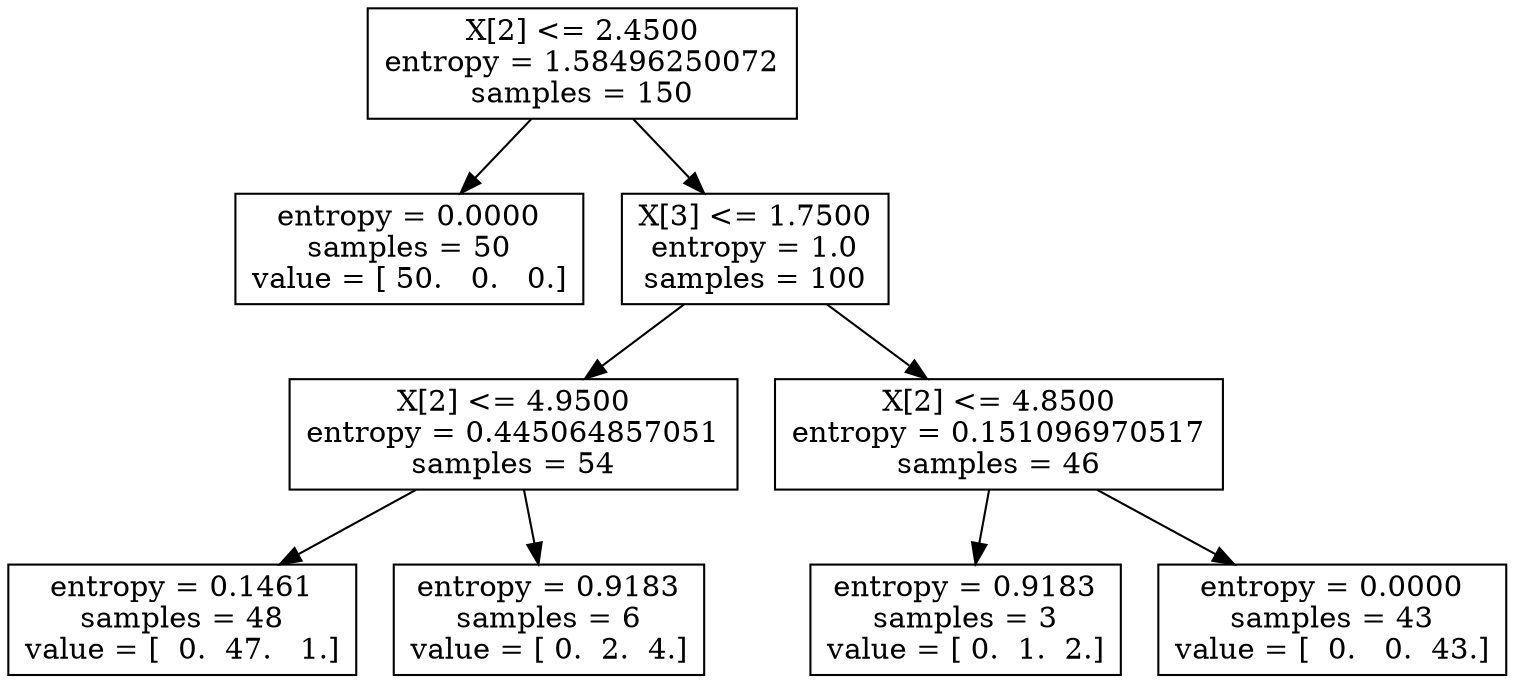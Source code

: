 digraph Tree {
0 [label="X[2] <= 2.4500\nentropy = 1.58496250072\nsamples = 150", shape="box"] ;
1 [label="entropy = 0.0000\nsamples = 50\nvalue = [ 50.   0.   0.]", shape="box"] ;
0 -> 1 ;
2 [label="X[3] <= 1.7500\nentropy = 1.0\nsamples = 100", shape="box"] ;
0 -> 2 ;
3 [label="X[2] <= 4.9500\nentropy = 0.445064857051\nsamples = 54", shape="box"] ;
2 -> 3 ;
4 [label="entropy = 0.1461\nsamples = 48\nvalue = [  0.  47.   1.]", shape="box"] ;
3 -> 4 ;
5 [label="entropy = 0.9183\nsamples = 6\nvalue = [ 0.  2.  4.]", shape="box"] ;
3 -> 5 ;
6 [label="X[2] <= 4.8500\nentropy = 0.151096970517\nsamples = 46", shape="box"] ;
2 -> 6 ;
7 [label="entropy = 0.9183\nsamples = 3\nvalue = [ 0.  1.  2.]", shape="box"] ;
6 -> 7 ;
8 [label="entropy = 0.0000\nsamples = 43\nvalue = [  0.   0.  43.]", shape="box"] ;
6 -> 8 ;
}